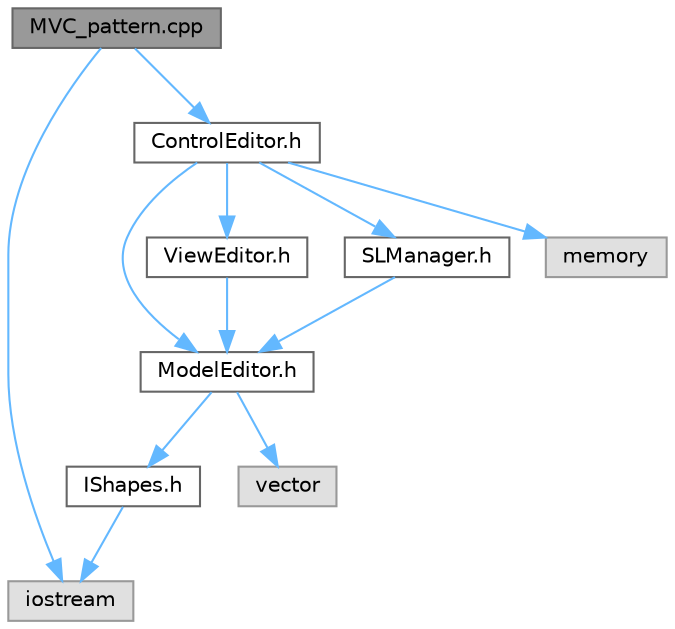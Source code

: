 digraph "MVC_pattern.cpp"
{
 // LATEX_PDF_SIZE
  bgcolor="transparent";
  edge [fontname=Helvetica,fontsize=10,labelfontname=Helvetica,labelfontsize=10];
  node [fontname=Helvetica,fontsize=10,shape=box,height=0.2,width=0.4];
  Node1 [id="Node000001",label="MVC_pattern.cpp",height=0.2,width=0.4,color="gray40", fillcolor="grey60", style="filled", fontcolor="black",tooltip="файл MVC_pattern.cpp"];
  Node1 -> Node2 [id="edge12_Node000001_Node000002",color="steelblue1",style="solid",tooltip=" "];
  Node2 [id="Node000002",label="iostream",height=0.2,width=0.4,color="grey60", fillcolor="#E0E0E0", style="filled",tooltip=" "];
  Node1 -> Node3 [id="edge13_Node000001_Node000003",color="steelblue1",style="solid",tooltip=" "];
  Node3 [id="Node000003",label="ControlEditor.h",height=0.2,width=0.4,color="grey40", fillcolor="white", style="filled",URL="$_control_editor_8h.html",tooltip="header file ControlEditor.h"];
  Node3 -> Node4 [id="edge14_Node000003_Node000004",color="steelblue1",style="solid",tooltip=" "];
  Node4 [id="Node000004",label="ModelEditor.h",height=0.2,width=0.4,color="grey40", fillcolor="white", style="filled",URL="$_model_editor_8h.html",tooltip="header file ModelEditor.h"];
  Node4 -> Node5 [id="edge15_Node000004_Node000005",color="steelblue1",style="solid",tooltip=" "];
  Node5 [id="Node000005",label="IShapes.h",height=0.2,width=0.4,color="grey40", fillcolor="white", style="filled",URL="$_i_shapes_8h.html",tooltip="header file"];
  Node5 -> Node2 [id="edge16_Node000005_Node000002",color="steelblue1",style="solid",tooltip=" "];
  Node4 -> Node6 [id="edge17_Node000004_Node000006",color="steelblue1",style="solid",tooltip=" "];
  Node6 [id="Node000006",label="vector",height=0.2,width=0.4,color="grey60", fillcolor="#E0E0E0", style="filled",tooltip=" "];
  Node3 -> Node7 [id="edge18_Node000003_Node000007",color="steelblue1",style="solid",tooltip=" "];
  Node7 [id="Node000007",label="ViewEditor.h",height=0.2,width=0.4,color="grey40", fillcolor="white", style="filled",URL="$_view_editor_8h.html",tooltip="header file ViewEditor.h"];
  Node7 -> Node4 [id="edge19_Node000007_Node000004",color="steelblue1",style="solid",tooltip=" "];
  Node3 -> Node8 [id="edge20_Node000003_Node000008",color="steelblue1",style="solid",tooltip=" "];
  Node8 [id="Node000008",label="SLManager.h",height=0.2,width=0.4,color="grey40", fillcolor="white", style="filled",URL="$_s_l_manager_8h.html",tooltip="header file SLManager.h"];
  Node8 -> Node4 [id="edge21_Node000008_Node000004",color="steelblue1",style="solid",tooltip=" "];
  Node3 -> Node9 [id="edge22_Node000003_Node000009",color="steelblue1",style="solid",tooltip=" "];
  Node9 [id="Node000009",label="memory",height=0.2,width=0.4,color="grey60", fillcolor="#E0E0E0", style="filled",tooltip=" "];
}
